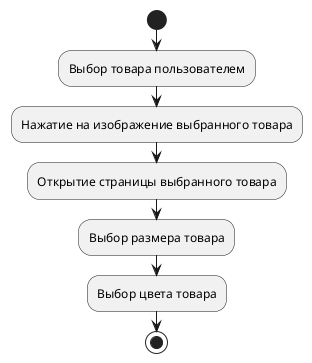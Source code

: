 @startuml
'https://plantuml.com/activity-diagram-beta

start
:Выбор товара пользователем;
:Нажатие на изображение выбранного товара;
:Открытие страницы выбранного товара;
:Выбор размера товара;
:Выбор цвета товара;
stop
@enduml
